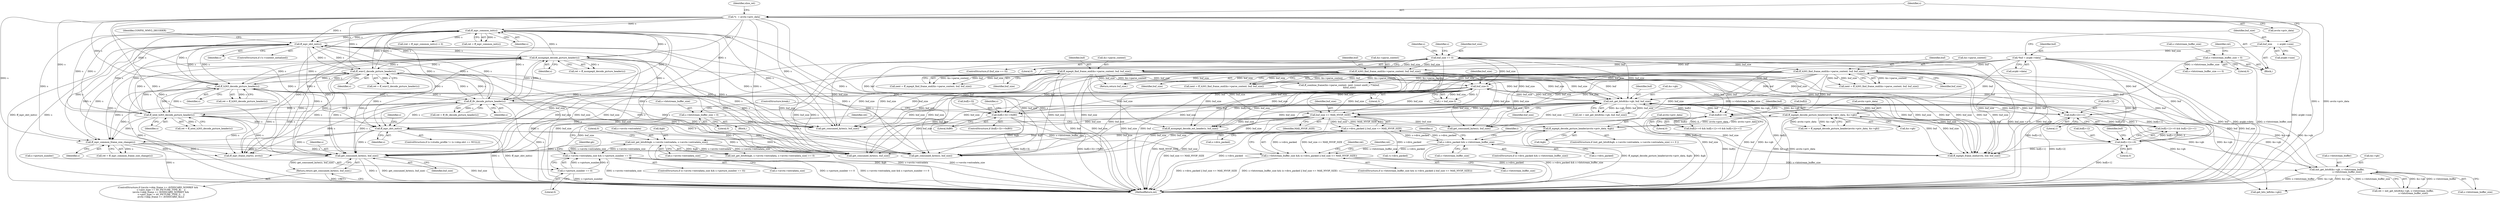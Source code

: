 digraph "0_FFmpeg_bd27a9364ca274ca97f1df6d984e88a0700fb235_0@pointer" {
"1000852" [label="(Call,get_consumed_bytes(s, buf_size))"];
"1000129" [label="(Call,*s  = avctx->priv_data)"];
"1000729" [label="(Call,ff_mpv_common_frame_size_change(s))"];
"1000594" [label="(Call,ff_mpv_common_init(s))"];
"1000396" [label="(Call,ff_mpv_idct_init(s))"];
"1000421" [label="(Call,ff_msmpeg4_decode_picture_header(s))"];
"1000409" [label="(Call,ff_wmv2_decode_picture_header(s))"];
"1000509" [label="(Call,ff_h263_decode_picture_header(s))"];
"1000503" [label="(Call,ff_flv_decode_picture_header(s))"];
"1000491" [label="(Call,ff_intel_h263_decode_picture_header(s))"];
"1000677" [label="(Call,ff_mpv_idct_init(s))"];
"1000295" [label="(Call,buf_size-3)"];
"1000373" [label="(Call,init_get_bits8(&s->gb, buf, buf_size))"];
"1000471" [label="(Call,ff_mpeg4_decode_picture_header(avctx->priv_data, &s->gb))"];
"1000463" [label="(Call,ff_mpeg4_decode_picture_header(avctx->priv_data, &gb))"];
"1000449" [label="(Call,init_get_bits8(&gb, s->avctx->extradata, s->avctx->extradata_size))"];
"1000434" [label="(Call,s->avctx->extradata_size && s->picture_number == 0)"];
"1000440" [label="(Call,s->picture_number == 0)"];
"1000359" [label="(Call,init_get_bits8(&s->gb, s->bitstream_buffer,\n                             s->bitstream_buffer_size))"];
"1000346" [label="(Call,s->bitstream_buffer_size && (s->divx_packed || buf_size <= MAX_NVOP_SIZE))"];
"1000280" [label="(Call,s->divx_packed && s->bitstream_buffer_size)"];
"1000350" [label="(Call,s->divx_packed || buf_size <= MAX_NVOP_SIZE)"];
"1000354" [label="(Call,buf_size <= MAX_NVOP_SIZE)"];
"1000205" [label="(Call,ff_mpeg4_find_frame_end(&s->parse_context, buf, buf_size))"];
"1000117" [label="(Call,*buf = avpkt->data)"];
"1000144" [label="(Call,buf_size == 0)"];
"1000123" [label="(Call,buf_size       = avpkt->size)"];
"1000243" [label="(Call,ff_h263_find_frame_end(&s->parse_context, buf, buf_size))"];
"1000224" [label="(Call,ff_h263_find_frame_end(&s->parse_context, buf, buf_size))"];
"1000380" [label="(Call,s->bitstream_buffer_size = 0)"];
"1000339" [label="(Call,s->bitstream_buffer_size = 0)"];
"1000303" [label="(Call,buf[i]==0)"];
"1000316" [label="(Call,buf[i+2]==1)"];
"1000325" [label="(Call,buf[i+3]==0xB0)"];
"1000309" [label="(Call,buf[i+1]==0)"];
"1000851" [label="(Return,return get_consumed_bytes(s, buf_size);)"];
"1000509" [label="(Call,ff_h263_decode_picture_header(s))"];
"1000397" [label="(Identifier,s)"];
"1000364" [label="(Call,s->bitstream_buffer)"];
"1000492" [label="(Identifier,s)"];
"1000249" [label="(Identifier,buf_size)"];
"1000378" [label="(Identifier,buf)"];
"1000594" [label="(Call,ff_mpv_common_init(s))"];
"1000821" [label="(ControlStructure,if ((avctx->skip_frame >= AVDISCARD_NONREF &&\n         s->pict_type == AV_PICTURE_TYPE_B)    ||\n        (avctx->skip_frame >= AVDISCARD_NONKEY &&\n         s->pict_type != AV_PICTURE_TYPE_I)    ||\n        avctx->skip_frame >= AVDISCARD_ALL))"];
"1000340" [label="(Call,s->bitstream_buffer_size)"];
"1000296" [label="(Identifier,buf_size)"];
"1000348" [label="(Identifier,s)"];
"1001474" [label="(MethodReturn,int)"];
"1000470" [label="(Identifier,ret)"];
"1000326" [label="(Call,buf[i+3])"];
"1000224" [label="(Call,ff_h263_find_frame_end(&s->parse_context, buf, buf_size))"];
"1000124" [label="(Identifier,buf_size)"];
"1000263" [label="(Call,ff_combine_frame(&s->parse_context, next, (const uint8_t **)&buf,\n                             &buf_size))"];
"1000307" [label="(Literal,0)"];
"1000316" [label="(Call,buf[i+2]==1)"];
"1001159" [label="(Call,ff_msmpeg4_decode_ext_header(s, buf_size))"];
"1000677" [label="(Call,ff_mpv_idct_init(s))"];
"1000727" [label="(Call,ret = ff_mpv_common_frame_size_change(s))"];
"1000380" [label="(Call,s->bitstream_buffer_size = 0)"];
"1000350" [label="(Call,s->divx_packed || buf_size <= MAX_NVOP_SIZE)"];
"1000356" [label="(Identifier,MAX_NVOP_SIZE)"];
"1000308" [label="(Call,buf[i+1]==0 && buf[i+2]==1)"];
"1000410" [label="(Identifier,s)"];
"1000229" [label="(Identifier,buf)"];
"1000206" [label="(Call,&s->parse_context)"];
"1000295" [label="(Call,buf_size-3)"];
"1001218" [label="(Call,ff_mpeg4_frame_end(avctx, buf, buf_size))"];
"1000510" [label="(Identifier,s)"];
"1000244" [label="(Call,&s->parse_context)"];
"1000143" [label="(ControlStructure,if (buf_size == 0))"];
"1000463" [label="(Call,ff_mpeg4_decode_picture_header(avctx->priv_data, &gb))"];
"1000125" [label="(Call,avpkt->size)"];
"1000129" [label="(Call,*s  = avctx->priv_data)"];
"1000678" [label="(Identifier,s)"];
"1000291" [label="(Identifier,i)"];
"1000730" [label="(Identifier,s)"];
"1000665" [label="(ControlStructure,if (s->studio_profile != (s->idsp.idct == NULL)))"];
"1000276" [label="(Return,return buf_size;)"];
"1000332" [label="(Block,)"];
"1000344" [label="(ControlStructure,break;)"];
"1000384" [label="(Literal,0)"];
"1000853" [label="(Identifier,s)"];
"1000203" [label="(Call,next = ff_mpeg4_find_frame_end(&s->parse_context, buf, buf_size))"];
"1000435" [label="(Call,s->avctx->extradata_size)"];
"1000472" [label="(Call,avctx->priv_data)"];
"1000371" [label="(Call,ret = init_get_bits8(&s->gb, buf, buf_size))"];
"1000851" [label="(Return,return get_consumed_bytes(s, buf_size);)"];
"1000507" [label="(Call,ret = ff_h263_decode_picture_header(s))"];
"1000491" [label="(Call,ff_intel_h263_decode_picture_header(s))"];
"1000447" [label="(ControlStructure,if (init_get_bits8(&gb, s->avctx->extradata, s->avctx->extradata_size) >= 0 ))"];
"1000211" [label="(Identifier,buf_size)"];
"1000489" [label="(Call,ret = ff_intel_h263_decode_picture_header(s))"];
"1000325" [label="(Call,buf[i+3]==0xB0)"];
"1000243" [label="(Call,ff_h263_find_frame_end(&s->parse_context, buf, buf_size))"];
"1000322" [label="(Literal,1)"];
"1000433" [label="(ControlStructure,if (s->avctx->extradata_size && s->picture_number == 0))"];
"1000462" [label="(Literal,0)"];
"1000867" [label="(Call,get_consumed_bytes(s, buf_size))"];
"1000562" [label="(Call,get_consumed_bytes(s, buf_size))"];
"1000355" [label="(Identifier,buf_size)"];
"1000422" [label="(Identifier,s)"];
"1000501" [label="(Call,ret = ff_flv_decode_picture_header(s))"];
"1000331" [label="(Literal,0xB0)"];
"1000358" [label="(Identifier,ret)"];
"1000222" [label="(Call,next = ff_h263_find_frame_end(&s->parse_context, buf, buf_size))"];
"1000280" [label="(Call,s->divx_packed && s->bitstream_buffer_size)"];
"1000293" [label="(Call,i < buf_size-3)"];
"1000131" [label="(Call,avctx->priv_data)"];
"1000379" [label="(Identifier,buf_size)"];
"1000945" [label="(Call,!s->divx_packed)"];
"1000310" [label="(Call,buf[i+1])"];
"1000683" [label="(Identifier,s)"];
"1000503" [label="(Call,ff_flv_decode_picture_header(s))"];
"1000400" [label="(Identifier,CONFIG_WMV2_DECODER)"];
"1000137" [label="(Identifier,slice_ret)"];
"1000591" [label="(Call,(ret = ff_mpv_common_init(s)) < 0)"];
"1000360" [label="(Call,&s->gb)"];
"1000464" [label="(Call,avctx->priv_data)"];
"1000469" [label="(Call,ret = ff_mpeg4_decode_picture_header(avctx->priv_data, &s->gb))"];
"1000387" [label="(Identifier,ret)"];
"1000317" [label="(Call,buf[i+2])"];
"1000367" [label="(Call,s->bitstream_buffer_size)"];
"1000117" [label="(Call,*buf = avpkt->data)"];
"1000475" [label="(Call,&s->gb)"];
"1000451" [label="(Identifier,gb)"];
"1000441" [label="(Call,s->picture_number)"];
"1000938" [label="(Call,ff_mpv_frame_start(s, avctx))"];
"1001064" [label="(Call,get_bits_left(&s->gb))"];
"1000188" [label="(Identifier,s)"];
"1000230" [label="(Identifier,buf_size)"];
"1000152" [label="(Identifier,s)"];
"1000146" [label="(Literal,0)"];
"1000409" [label="(Call,ff_wmv2_decode_picture_header(s))"];
"1000210" [label="(Identifier,buf)"];
"1001177" [label="(Call,s->bitstream_buffer_size == 0)"];
"1000118" [label="(Identifier,buf)"];
"1000351" [label="(Call,s->divx_packed)"];
"1000357" [label="(Call,ret = init_get_bits8(&s->gb, s->bitstream_buffer,\n                             s->bitstream_buffer_size))"];
"1000297" [label="(Literal,3)"];
"1000335" [label="(Identifier,s)"];
"1000407" [label="(Call,ret = ff_wmv2_decode_picture_header(s))"];
"1000448" [label="(Call,init_get_bits8(&gb, s->avctx->extradata, s->avctx->extradata_size) >= 0)"];
"1000818" [label="(Call,get_consumed_bytes(s, buf_size))"];
"1000449" [label="(Call,init_get_bits8(&gb, s->avctx->extradata, s->avctx->extradata_size))"];
"1000359" [label="(Call,init_get_bits8(&s->gb, s->bitstream_buffer,\n                             s->bitstream_buffer_size))"];
"1000592" [label="(Call,ret = ff_mpv_common_init(s))"];
"1000345" [label="(ControlStructure,if (s->bitstream_buffer_size && (s->divx_packed || buf_size <= MAX_NVOP_SIZE)))"];
"1000452" [label="(Call,s->avctx->extradata)"];
"1000205" [label="(Call,ff_mpeg4_find_frame_end(&s->parse_context, buf, buf_size))"];
"1000381" [label="(Call,s->bitstream_buffer_size)"];
"1000343" [label="(Literal,0)"];
"1000284" [label="(Call,s->bitstream_buffer_size)"];
"1000324" [label="(ControlStructure,if (buf[i+3]==0xB0))"];
"1000854" [label="(Identifier,buf_size)"];
"1000457" [label="(Call,s->avctx->extradata_size)"];
"1000339" [label="(Call,s->bitstream_buffer_size = 0)"];
"1000467" [label="(Call,&gb)"];
"1000354" [label="(Call,buf_size <= MAX_NVOP_SIZE)"];
"1000311" [label="(Identifier,buf)"];
"1001471" [label="(Call,get_consumed_bytes(s, buf_size))"];
"1000315" [label="(Literal,0)"];
"1000504" [label="(Identifier,s)"];
"1000145" [label="(Identifier,buf_size)"];
"1000279" [label="(ControlStructure,if (s->divx_packed && s->bitstream_buffer_size))"];
"1000130" [label="(Identifier,s)"];
"1000302" [label="(Call,buf[i]==0 && buf[i+1]==0 && buf[i+2]==1)"];
"1000119" [label="(Call,avpkt->data)"];
"1000318" [label="(Identifier,buf)"];
"1000450" [label="(Call,&gb)"];
"1000144" [label="(Call,buf_size == 0)"];
"1000444" [label="(Literal,0)"];
"1000419" [label="(Call,ret = ff_msmpeg4_decode_picture_header(s))"];
"1000595" [label="(Identifier,s)"];
"1000471" [label="(Call,ff_mpeg4_decode_picture_header(avctx->priv_data, &s->gb))"];
"1000304" [label="(Call,buf[i])"];
"1000434" [label="(Call,s->avctx->extradata_size && s->picture_number == 0)"];
"1000346" [label="(Call,s->bitstream_buffer_size && (s->divx_packed || buf_size <= MAX_NVOP_SIZE))"];
"1000852" [label="(Call,get_consumed_bytes(s, buf_size))"];
"1000440" [label="(Call,s->picture_number == 0)"];
"1000303" [label="(Call,buf[i]==0)"];
"1000347" [label="(Call,s->bitstream_buffer_size)"];
"1000372" [label="(Identifier,ret)"];
"1000421" [label="(Call,ff_msmpeg4_decode_picture_header(s))"];
"1000225" [label="(Call,&s->parse_context)"];
"1000281" [label="(Call,s->divx_packed)"];
"1000241" [label="(Call,next = ff_h263_find_frame_end(&s->parse_context, buf, buf_size))"];
"1000309" [label="(Call,buf[i+1]==0)"];
"1000391" [label="(ControlStructure,if (!s->context_initialized))"];
"1000729" [label="(Call,ff_mpv_common_frame_size_change(s))"];
"1000374" [label="(Call,&s->gb)"];
"1000123" [label="(Call,buf_size       = avpkt->size)"];
"1000373" [label="(Call,init_get_bits8(&s->gb, buf, buf_size))"];
"1000248" [label="(Identifier,buf)"];
"1000115" [label="(Block,)"];
"1000396" [label="(Call,ff_mpv_idct_init(s))"];
"1000852" -> "1000851"  [label="AST: "];
"1000852" -> "1000854"  [label="CFG: "];
"1000853" -> "1000852"  [label="AST: "];
"1000854" -> "1000852"  [label="AST: "];
"1000851" -> "1000852"  [label="CFG: "];
"1000852" -> "1001474"  [label="DDG: s"];
"1000852" -> "1001474"  [label="DDG: get_consumed_bytes(s, buf_size)"];
"1000852" -> "1001474"  [label="DDG: buf_size"];
"1000852" -> "1000851"  [label="DDG: get_consumed_bytes(s, buf_size)"];
"1000129" -> "1000852"  [label="DDG: s"];
"1000729" -> "1000852"  [label="DDG: s"];
"1000594" -> "1000852"  [label="DDG: s"];
"1000421" -> "1000852"  [label="DDG: s"];
"1000409" -> "1000852"  [label="DDG: s"];
"1000509" -> "1000852"  [label="DDG: s"];
"1000677" -> "1000852"  [label="DDG: s"];
"1000396" -> "1000852"  [label="DDG: s"];
"1000503" -> "1000852"  [label="DDG: s"];
"1000491" -> "1000852"  [label="DDG: s"];
"1000295" -> "1000852"  [label="DDG: buf_size"];
"1000373" -> "1000852"  [label="DDG: buf_size"];
"1000205" -> "1000852"  [label="DDG: buf_size"];
"1000354" -> "1000852"  [label="DDG: buf_size"];
"1000243" -> "1000852"  [label="DDG: buf_size"];
"1000224" -> "1000852"  [label="DDG: buf_size"];
"1000144" -> "1000852"  [label="DDG: buf_size"];
"1000129" -> "1000115"  [label="AST: "];
"1000129" -> "1000131"  [label="CFG: "];
"1000130" -> "1000129"  [label="AST: "];
"1000131" -> "1000129"  [label="AST: "];
"1000137" -> "1000129"  [label="CFG: "];
"1000129" -> "1001474"  [label="DDG: s"];
"1000129" -> "1001474"  [label="DDG: avctx->priv_data"];
"1000129" -> "1000396"  [label="DDG: s"];
"1000129" -> "1000409"  [label="DDG: s"];
"1000129" -> "1000421"  [label="DDG: s"];
"1000129" -> "1000491"  [label="DDG: s"];
"1000129" -> "1000503"  [label="DDG: s"];
"1000129" -> "1000509"  [label="DDG: s"];
"1000129" -> "1000562"  [label="DDG: s"];
"1000129" -> "1000594"  [label="DDG: s"];
"1000129" -> "1000677"  [label="DDG: s"];
"1000129" -> "1000729"  [label="DDG: s"];
"1000129" -> "1000818"  [label="DDG: s"];
"1000129" -> "1000867"  [label="DDG: s"];
"1000129" -> "1000938"  [label="DDG: s"];
"1000729" -> "1000727"  [label="AST: "];
"1000729" -> "1000730"  [label="CFG: "];
"1000730" -> "1000729"  [label="AST: "];
"1000727" -> "1000729"  [label="CFG: "];
"1000729" -> "1001474"  [label="DDG: s"];
"1000729" -> "1000727"  [label="DDG: s"];
"1000594" -> "1000729"  [label="DDG: s"];
"1000421" -> "1000729"  [label="DDG: s"];
"1000409" -> "1000729"  [label="DDG: s"];
"1000509" -> "1000729"  [label="DDG: s"];
"1000677" -> "1000729"  [label="DDG: s"];
"1000396" -> "1000729"  [label="DDG: s"];
"1000503" -> "1000729"  [label="DDG: s"];
"1000491" -> "1000729"  [label="DDG: s"];
"1000729" -> "1000818"  [label="DDG: s"];
"1000729" -> "1000867"  [label="DDG: s"];
"1000729" -> "1000938"  [label="DDG: s"];
"1000594" -> "1000592"  [label="AST: "];
"1000594" -> "1000595"  [label="CFG: "];
"1000595" -> "1000594"  [label="AST: "];
"1000592" -> "1000594"  [label="CFG: "];
"1000594" -> "1001474"  [label="DDG: s"];
"1000594" -> "1000396"  [label="DDG: s"];
"1000594" -> "1000409"  [label="DDG: s"];
"1000594" -> "1000421"  [label="DDG: s"];
"1000594" -> "1000491"  [label="DDG: s"];
"1000594" -> "1000503"  [label="DDG: s"];
"1000594" -> "1000509"  [label="DDG: s"];
"1000594" -> "1000562"  [label="DDG: s"];
"1000594" -> "1000591"  [label="DDG: s"];
"1000594" -> "1000592"  [label="DDG: s"];
"1000396" -> "1000594"  [label="DDG: s"];
"1000421" -> "1000594"  [label="DDG: s"];
"1000409" -> "1000594"  [label="DDG: s"];
"1000509" -> "1000594"  [label="DDG: s"];
"1000503" -> "1000594"  [label="DDG: s"];
"1000491" -> "1000594"  [label="DDG: s"];
"1000594" -> "1000677"  [label="DDG: s"];
"1000594" -> "1000818"  [label="DDG: s"];
"1000594" -> "1000867"  [label="DDG: s"];
"1000594" -> "1000938"  [label="DDG: s"];
"1000396" -> "1000391"  [label="AST: "];
"1000396" -> "1000397"  [label="CFG: "];
"1000397" -> "1000396"  [label="AST: "];
"1000400" -> "1000396"  [label="CFG: "];
"1000396" -> "1001474"  [label="DDG: ff_mpv_idct_init(s)"];
"1000396" -> "1001474"  [label="DDG: s"];
"1000421" -> "1000396"  [label="DDG: s"];
"1000409" -> "1000396"  [label="DDG: s"];
"1000509" -> "1000396"  [label="DDG: s"];
"1000503" -> "1000396"  [label="DDG: s"];
"1000491" -> "1000396"  [label="DDG: s"];
"1000396" -> "1000409"  [label="DDG: s"];
"1000396" -> "1000421"  [label="DDG: s"];
"1000396" -> "1000491"  [label="DDG: s"];
"1000396" -> "1000503"  [label="DDG: s"];
"1000396" -> "1000509"  [label="DDG: s"];
"1000396" -> "1000562"  [label="DDG: s"];
"1000396" -> "1000677"  [label="DDG: s"];
"1000396" -> "1000818"  [label="DDG: s"];
"1000396" -> "1000867"  [label="DDG: s"];
"1000396" -> "1000938"  [label="DDG: s"];
"1000421" -> "1000419"  [label="AST: "];
"1000421" -> "1000422"  [label="CFG: "];
"1000422" -> "1000421"  [label="AST: "];
"1000419" -> "1000421"  [label="CFG: "];
"1000421" -> "1001474"  [label="DDG: s"];
"1000421" -> "1000409"  [label="DDG: s"];
"1000421" -> "1000419"  [label="DDG: s"];
"1000409" -> "1000421"  [label="DDG: s"];
"1000509" -> "1000421"  [label="DDG: s"];
"1000503" -> "1000421"  [label="DDG: s"];
"1000491" -> "1000421"  [label="DDG: s"];
"1000421" -> "1000491"  [label="DDG: s"];
"1000421" -> "1000503"  [label="DDG: s"];
"1000421" -> "1000509"  [label="DDG: s"];
"1000421" -> "1000562"  [label="DDG: s"];
"1000421" -> "1000677"  [label="DDG: s"];
"1000421" -> "1000818"  [label="DDG: s"];
"1000421" -> "1000867"  [label="DDG: s"];
"1000421" -> "1000938"  [label="DDG: s"];
"1000409" -> "1000407"  [label="AST: "];
"1000409" -> "1000410"  [label="CFG: "];
"1000410" -> "1000409"  [label="AST: "];
"1000407" -> "1000409"  [label="CFG: "];
"1000409" -> "1001474"  [label="DDG: s"];
"1000409" -> "1000407"  [label="DDG: s"];
"1000509" -> "1000409"  [label="DDG: s"];
"1000503" -> "1000409"  [label="DDG: s"];
"1000491" -> "1000409"  [label="DDG: s"];
"1000409" -> "1000491"  [label="DDG: s"];
"1000409" -> "1000503"  [label="DDG: s"];
"1000409" -> "1000509"  [label="DDG: s"];
"1000409" -> "1000562"  [label="DDG: s"];
"1000409" -> "1000677"  [label="DDG: s"];
"1000409" -> "1000818"  [label="DDG: s"];
"1000409" -> "1000867"  [label="DDG: s"];
"1000409" -> "1000938"  [label="DDG: s"];
"1000509" -> "1000507"  [label="AST: "];
"1000509" -> "1000510"  [label="CFG: "];
"1000510" -> "1000509"  [label="AST: "];
"1000507" -> "1000509"  [label="CFG: "];
"1000509" -> "1001474"  [label="DDG: s"];
"1000509" -> "1000491"  [label="DDG: s"];
"1000509" -> "1000503"  [label="DDG: s"];
"1000509" -> "1000507"  [label="DDG: s"];
"1000503" -> "1000509"  [label="DDG: s"];
"1000491" -> "1000509"  [label="DDG: s"];
"1000509" -> "1000562"  [label="DDG: s"];
"1000509" -> "1000677"  [label="DDG: s"];
"1000509" -> "1000818"  [label="DDG: s"];
"1000509" -> "1000867"  [label="DDG: s"];
"1000509" -> "1000938"  [label="DDG: s"];
"1000503" -> "1000501"  [label="AST: "];
"1000503" -> "1000504"  [label="CFG: "];
"1000504" -> "1000503"  [label="AST: "];
"1000501" -> "1000503"  [label="CFG: "];
"1000503" -> "1001474"  [label="DDG: s"];
"1000503" -> "1000491"  [label="DDG: s"];
"1000503" -> "1000501"  [label="DDG: s"];
"1000491" -> "1000503"  [label="DDG: s"];
"1000503" -> "1000562"  [label="DDG: s"];
"1000503" -> "1000677"  [label="DDG: s"];
"1000503" -> "1000818"  [label="DDG: s"];
"1000503" -> "1000867"  [label="DDG: s"];
"1000503" -> "1000938"  [label="DDG: s"];
"1000491" -> "1000489"  [label="AST: "];
"1000491" -> "1000492"  [label="CFG: "];
"1000492" -> "1000491"  [label="AST: "];
"1000489" -> "1000491"  [label="CFG: "];
"1000491" -> "1001474"  [label="DDG: s"];
"1000491" -> "1000489"  [label="DDG: s"];
"1000491" -> "1000562"  [label="DDG: s"];
"1000491" -> "1000677"  [label="DDG: s"];
"1000491" -> "1000818"  [label="DDG: s"];
"1000491" -> "1000867"  [label="DDG: s"];
"1000491" -> "1000938"  [label="DDG: s"];
"1000677" -> "1000665"  [label="AST: "];
"1000677" -> "1000678"  [label="CFG: "];
"1000678" -> "1000677"  [label="AST: "];
"1000683" -> "1000677"  [label="CFG: "];
"1000677" -> "1001474"  [label="DDG: s"];
"1000677" -> "1001474"  [label="DDG: ff_mpv_idct_init(s)"];
"1000677" -> "1000818"  [label="DDG: s"];
"1000677" -> "1000867"  [label="DDG: s"];
"1000677" -> "1000938"  [label="DDG: s"];
"1000295" -> "1000293"  [label="AST: "];
"1000295" -> "1000297"  [label="CFG: "];
"1000296" -> "1000295"  [label="AST: "];
"1000297" -> "1000295"  [label="AST: "];
"1000293" -> "1000295"  [label="CFG: "];
"1000295" -> "1001474"  [label="DDG: buf_size"];
"1000295" -> "1000293"  [label="DDG: buf_size"];
"1000295" -> "1000293"  [label="DDG: 3"];
"1000373" -> "1000295"  [label="DDG: buf_size"];
"1000205" -> "1000295"  [label="DDG: buf_size"];
"1000354" -> "1000295"  [label="DDG: buf_size"];
"1000243" -> "1000295"  [label="DDG: buf_size"];
"1000224" -> "1000295"  [label="DDG: buf_size"];
"1000144" -> "1000295"  [label="DDG: buf_size"];
"1000295" -> "1000354"  [label="DDG: buf_size"];
"1000295" -> "1000373"  [label="DDG: buf_size"];
"1000295" -> "1000562"  [label="DDG: buf_size"];
"1000295" -> "1000818"  [label="DDG: buf_size"];
"1000295" -> "1000867"  [label="DDG: buf_size"];
"1000295" -> "1001159"  [label="DDG: buf_size"];
"1000295" -> "1001218"  [label="DDG: buf_size"];
"1000295" -> "1001471"  [label="DDG: buf_size"];
"1000373" -> "1000371"  [label="AST: "];
"1000373" -> "1000379"  [label="CFG: "];
"1000374" -> "1000373"  [label="AST: "];
"1000378" -> "1000373"  [label="AST: "];
"1000379" -> "1000373"  [label="AST: "];
"1000371" -> "1000373"  [label="CFG: "];
"1000373" -> "1001474"  [label="DDG: buf_size"];
"1000373" -> "1001474"  [label="DDG: buf"];
"1000373" -> "1001474"  [label="DDG: &s->gb"];
"1000373" -> "1000303"  [label="DDG: buf"];
"1000373" -> "1000309"  [label="DDG: buf"];
"1000373" -> "1000316"  [label="DDG: buf"];
"1000373" -> "1000325"  [label="DDG: buf"];
"1000373" -> "1000354"  [label="DDG: buf_size"];
"1000373" -> "1000359"  [label="DDG: &s->gb"];
"1000373" -> "1000371"  [label="DDG: &s->gb"];
"1000373" -> "1000371"  [label="DDG: buf"];
"1000373" -> "1000371"  [label="DDG: buf_size"];
"1000471" -> "1000373"  [label="DDG: &s->gb"];
"1000359" -> "1000373"  [label="DDG: &s->gb"];
"1000205" -> "1000373"  [label="DDG: buf"];
"1000205" -> "1000373"  [label="DDG: buf_size"];
"1000303" -> "1000373"  [label="DDG: buf[i]"];
"1000224" -> "1000373"  [label="DDG: buf"];
"1000224" -> "1000373"  [label="DDG: buf_size"];
"1000117" -> "1000373"  [label="DDG: buf"];
"1000316" -> "1000373"  [label="DDG: buf[i+2]"];
"1000325" -> "1000373"  [label="DDG: buf[i+3]"];
"1000243" -> "1000373"  [label="DDG: buf"];
"1000243" -> "1000373"  [label="DDG: buf_size"];
"1000309" -> "1000373"  [label="DDG: buf[i+1]"];
"1000354" -> "1000373"  [label="DDG: buf_size"];
"1000144" -> "1000373"  [label="DDG: buf_size"];
"1000373" -> "1000471"  [label="DDG: &s->gb"];
"1000373" -> "1000562"  [label="DDG: buf_size"];
"1000373" -> "1000818"  [label="DDG: buf_size"];
"1000373" -> "1000867"  [label="DDG: buf_size"];
"1000373" -> "1001064"  [label="DDG: &s->gb"];
"1000373" -> "1001159"  [label="DDG: buf_size"];
"1000373" -> "1001218"  [label="DDG: buf"];
"1000373" -> "1001218"  [label="DDG: buf_size"];
"1000373" -> "1001471"  [label="DDG: buf_size"];
"1000471" -> "1000469"  [label="AST: "];
"1000471" -> "1000475"  [label="CFG: "];
"1000472" -> "1000471"  [label="AST: "];
"1000475" -> "1000471"  [label="AST: "];
"1000469" -> "1000471"  [label="CFG: "];
"1000471" -> "1001474"  [label="DDG: avctx->priv_data"];
"1000471" -> "1001474"  [label="DDG: &s->gb"];
"1000471" -> "1000359"  [label="DDG: &s->gb"];
"1000471" -> "1000463"  [label="DDG: avctx->priv_data"];
"1000471" -> "1000469"  [label="DDG: avctx->priv_data"];
"1000471" -> "1000469"  [label="DDG: &s->gb"];
"1000463" -> "1000471"  [label="DDG: avctx->priv_data"];
"1000359" -> "1000471"  [label="DDG: &s->gb"];
"1000471" -> "1001064"  [label="DDG: &s->gb"];
"1000463" -> "1000447"  [label="AST: "];
"1000463" -> "1000467"  [label="CFG: "];
"1000464" -> "1000463"  [label="AST: "];
"1000467" -> "1000463"  [label="AST: "];
"1000470" -> "1000463"  [label="CFG: "];
"1000463" -> "1001474"  [label="DDG: ff_mpeg4_decode_picture_header(avctx->priv_data, &gb)"];
"1000463" -> "1001474"  [label="DDG: &gb"];
"1000463" -> "1000449"  [label="DDG: &gb"];
"1000449" -> "1000463"  [label="DDG: &gb"];
"1000449" -> "1000448"  [label="AST: "];
"1000449" -> "1000457"  [label="CFG: "];
"1000450" -> "1000449"  [label="AST: "];
"1000452" -> "1000449"  [label="AST: "];
"1000457" -> "1000449"  [label="AST: "];
"1000462" -> "1000449"  [label="CFG: "];
"1000449" -> "1001474"  [label="DDG: s->avctx->extradata_size"];
"1000449" -> "1001474"  [label="DDG: &gb"];
"1000449" -> "1001474"  [label="DDG: s->avctx->extradata"];
"1000449" -> "1000434"  [label="DDG: s->avctx->extradata_size"];
"1000449" -> "1000448"  [label="DDG: &gb"];
"1000449" -> "1000448"  [label="DDG: s->avctx->extradata"];
"1000449" -> "1000448"  [label="DDG: s->avctx->extradata_size"];
"1000434" -> "1000449"  [label="DDG: s->avctx->extradata_size"];
"1000434" -> "1000433"  [label="AST: "];
"1000434" -> "1000435"  [label="CFG: "];
"1000434" -> "1000440"  [label="CFG: "];
"1000435" -> "1000434"  [label="AST: "];
"1000440" -> "1000434"  [label="AST: "];
"1000451" -> "1000434"  [label="CFG: "];
"1000470" -> "1000434"  [label="CFG: "];
"1000434" -> "1001474"  [label="DDG: s->picture_number == 0"];
"1000434" -> "1001474"  [label="DDG: s->avctx->extradata_size && s->picture_number == 0"];
"1000434" -> "1001474"  [label="DDG: s->avctx->extradata_size"];
"1000440" -> "1000434"  [label="DDG: s->picture_number"];
"1000440" -> "1000434"  [label="DDG: 0"];
"1000440" -> "1000444"  [label="CFG: "];
"1000441" -> "1000440"  [label="AST: "];
"1000444" -> "1000440"  [label="AST: "];
"1000440" -> "1001474"  [label="DDG: s->picture_number"];
"1000359" -> "1000357"  [label="AST: "];
"1000359" -> "1000367"  [label="CFG: "];
"1000360" -> "1000359"  [label="AST: "];
"1000364" -> "1000359"  [label="AST: "];
"1000367" -> "1000359"  [label="AST: "];
"1000357" -> "1000359"  [label="CFG: "];
"1000359" -> "1001474"  [label="DDG: s->bitstream_buffer"];
"1000359" -> "1001474"  [label="DDG: &s->gb"];
"1000359" -> "1000357"  [label="DDG: &s->gb"];
"1000359" -> "1000357"  [label="DDG: s->bitstream_buffer"];
"1000359" -> "1000357"  [label="DDG: s->bitstream_buffer_size"];
"1000346" -> "1000359"  [label="DDG: s->bitstream_buffer_size"];
"1000359" -> "1001064"  [label="DDG: &s->gb"];
"1000346" -> "1000345"  [label="AST: "];
"1000346" -> "1000347"  [label="CFG: "];
"1000346" -> "1000350"  [label="CFG: "];
"1000347" -> "1000346"  [label="AST: "];
"1000350" -> "1000346"  [label="AST: "];
"1000358" -> "1000346"  [label="CFG: "];
"1000372" -> "1000346"  [label="CFG: "];
"1000346" -> "1001474"  [label="DDG: s->divx_packed || buf_size <= MAX_NVOP_SIZE"];
"1000346" -> "1001474"  [label="DDG: s->bitstream_buffer_size && (s->divx_packed || buf_size <= MAX_NVOP_SIZE)"];
"1000280" -> "1000346"  [label="DDG: s->bitstream_buffer_size"];
"1000339" -> "1000346"  [label="DDG: s->bitstream_buffer_size"];
"1000350" -> "1000346"  [label="DDG: s->divx_packed"];
"1000350" -> "1000346"  [label="DDG: buf_size <= MAX_NVOP_SIZE"];
"1000280" -> "1000279"  [label="AST: "];
"1000280" -> "1000281"  [label="CFG: "];
"1000280" -> "1000284"  [label="CFG: "];
"1000281" -> "1000280"  [label="AST: "];
"1000284" -> "1000280"  [label="AST: "];
"1000291" -> "1000280"  [label="CFG: "];
"1000348" -> "1000280"  [label="CFG: "];
"1000280" -> "1001474"  [label="DDG: s->divx_packed && s->bitstream_buffer_size"];
"1000280" -> "1001474"  [label="DDG: s->divx_packed"];
"1000350" -> "1000280"  [label="DDG: s->divx_packed"];
"1000380" -> "1000280"  [label="DDG: s->bitstream_buffer_size"];
"1000280" -> "1000350"  [label="DDG: s->divx_packed"];
"1000280" -> "1000945"  [label="DDG: s->divx_packed"];
"1000350" -> "1000351"  [label="CFG: "];
"1000350" -> "1000354"  [label="CFG: "];
"1000351" -> "1000350"  [label="AST: "];
"1000354" -> "1000350"  [label="AST: "];
"1000350" -> "1001474"  [label="DDG: s->divx_packed"];
"1000350" -> "1001474"  [label="DDG: buf_size <= MAX_NVOP_SIZE"];
"1000354" -> "1000350"  [label="DDG: buf_size"];
"1000354" -> "1000350"  [label="DDG: MAX_NVOP_SIZE"];
"1000350" -> "1000945"  [label="DDG: s->divx_packed"];
"1000354" -> "1000356"  [label="CFG: "];
"1000355" -> "1000354"  [label="AST: "];
"1000356" -> "1000354"  [label="AST: "];
"1000354" -> "1001474"  [label="DDG: MAX_NVOP_SIZE"];
"1000354" -> "1001474"  [label="DDG: buf_size"];
"1000205" -> "1000354"  [label="DDG: buf_size"];
"1000243" -> "1000354"  [label="DDG: buf_size"];
"1000224" -> "1000354"  [label="DDG: buf_size"];
"1000144" -> "1000354"  [label="DDG: buf_size"];
"1000354" -> "1000562"  [label="DDG: buf_size"];
"1000354" -> "1000818"  [label="DDG: buf_size"];
"1000354" -> "1000867"  [label="DDG: buf_size"];
"1000354" -> "1001159"  [label="DDG: buf_size"];
"1000354" -> "1001218"  [label="DDG: buf_size"];
"1000354" -> "1001471"  [label="DDG: buf_size"];
"1000205" -> "1000203"  [label="AST: "];
"1000205" -> "1000211"  [label="CFG: "];
"1000206" -> "1000205"  [label="AST: "];
"1000210" -> "1000205"  [label="AST: "];
"1000211" -> "1000205"  [label="AST: "];
"1000203" -> "1000205"  [label="CFG: "];
"1000205" -> "1001474"  [label="DDG: buf"];
"1000205" -> "1001474"  [label="DDG: buf_size"];
"1000205" -> "1000203"  [label="DDG: &s->parse_context"];
"1000205" -> "1000203"  [label="DDG: buf"];
"1000205" -> "1000203"  [label="DDG: buf_size"];
"1000117" -> "1000205"  [label="DDG: buf"];
"1000144" -> "1000205"  [label="DDG: buf_size"];
"1000205" -> "1000263"  [label="DDG: &s->parse_context"];
"1000205" -> "1000276"  [label="DDG: buf_size"];
"1000205" -> "1000303"  [label="DDG: buf"];
"1000205" -> "1000309"  [label="DDG: buf"];
"1000205" -> "1000316"  [label="DDG: buf"];
"1000205" -> "1000325"  [label="DDG: buf"];
"1000205" -> "1000562"  [label="DDG: buf_size"];
"1000205" -> "1000818"  [label="DDG: buf_size"];
"1000205" -> "1000867"  [label="DDG: buf_size"];
"1000205" -> "1001159"  [label="DDG: buf_size"];
"1000205" -> "1001218"  [label="DDG: buf"];
"1000205" -> "1001218"  [label="DDG: buf_size"];
"1000205" -> "1001471"  [label="DDG: buf_size"];
"1000117" -> "1000115"  [label="AST: "];
"1000117" -> "1000119"  [label="CFG: "];
"1000118" -> "1000117"  [label="AST: "];
"1000119" -> "1000117"  [label="AST: "];
"1000124" -> "1000117"  [label="CFG: "];
"1000117" -> "1001474"  [label="DDG: buf"];
"1000117" -> "1001474"  [label="DDG: avpkt->data"];
"1000117" -> "1000224"  [label="DDG: buf"];
"1000117" -> "1000243"  [label="DDG: buf"];
"1000117" -> "1000303"  [label="DDG: buf"];
"1000117" -> "1000309"  [label="DDG: buf"];
"1000117" -> "1000316"  [label="DDG: buf"];
"1000117" -> "1000325"  [label="DDG: buf"];
"1000117" -> "1001218"  [label="DDG: buf"];
"1000144" -> "1000143"  [label="AST: "];
"1000144" -> "1000146"  [label="CFG: "];
"1000145" -> "1000144"  [label="AST: "];
"1000146" -> "1000144"  [label="AST: "];
"1000152" -> "1000144"  [label="CFG: "];
"1000188" -> "1000144"  [label="CFG: "];
"1000144" -> "1001474"  [label="DDG: buf_size == 0"];
"1000144" -> "1001474"  [label="DDG: buf_size"];
"1000123" -> "1000144"  [label="DDG: buf_size"];
"1000144" -> "1000224"  [label="DDG: buf_size"];
"1000144" -> "1000243"  [label="DDG: buf_size"];
"1000144" -> "1000562"  [label="DDG: buf_size"];
"1000144" -> "1000818"  [label="DDG: buf_size"];
"1000144" -> "1000867"  [label="DDG: buf_size"];
"1000144" -> "1001159"  [label="DDG: buf_size"];
"1000144" -> "1001218"  [label="DDG: buf_size"];
"1000144" -> "1001471"  [label="DDG: buf_size"];
"1000123" -> "1000115"  [label="AST: "];
"1000123" -> "1000125"  [label="CFG: "];
"1000124" -> "1000123"  [label="AST: "];
"1000125" -> "1000123"  [label="AST: "];
"1000130" -> "1000123"  [label="CFG: "];
"1000123" -> "1001474"  [label="DDG: avpkt->size"];
"1000243" -> "1000241"  [label="AST: "];
"1000243" -> "1000249"  [label="CFG: "];
"1000244" -> "1000243"  [label="AST: "];
"1000248" -> "1000243"  [label="AST: "];
"1000249" -> "1000243"  [label="AST: "];
"1000241" -> "1000243"  [label="CFG: "];
"1000243" -> "1001474"  [label="DDG: buf"];
"1000243" -> "1001474"  [label="DDG: buf_size"];
"1000243" -> "1000241"  [label="DDG: &s->parse_context"];
"1000243" -> "1000241"  [label="DDG: buf"];
"1000243" -> "1000241"  [label="DDG: buf_size"];
"1000243" -> "1000263"  [label="DDG: &s->parse_context"];
"1000243" -> "1000276"  [label="DDG: buf_size"];
"1000243" -> "1000303"  [label="DDG: buf"];
"1000243" -> "1000309"  [label="DDG: buf"];
"1000243" -> "1000316"  [label="DDG: buf"];
"1000243" -> "1000325"  [label="DDG: buf"];
"1000243" -> "1000562"  [label="DDG: buf_size"];
"1000243" -> "1000818"  [label="DDG: buf_size"];
"1000243" -> "1000867"  [label="DDG: buf_size"];
"1000243" -> "1001159"  [label="DDG: buf_size"];
"1000243" -> "1001218"  [label="DDG: buf"];
"1000243" -> "1001218"  [label="DDG: buf_size"];
"1000243" -> "1001471"  [label="DDG: buf_size"];
"1000224" -> "1000222"  [label="AST: "];
"1000224" -> "1000230"  [label="CFG: "];
"1000225" -> "1000224"  [label="AST: "];
"1000229" -> "1000224"  [label="AST: "];
"1000230" -> "1000224"  [label="AST: "];
"1000222" -> "1000224"  [label="CFG: "];
"1000224" -> "1001474"  [label="DDG: buf"];
"1000224" -> "1001474"  [label="DDG: buf_size"];
"1000224" -> "1000222"  [label="DDG: &s->parse_context"];
"1000224" -> "1000222"  [label="DDG: buf"];
"1000224" -> "1000222"  [label="DDG: buf_size"];
"1000224" -> "1000263"  [label="DDG: &s->parse_context"];
"1000224" -> "1000276"  [label="DDG: buf_size"];
"1000224" -> "1000303"  [label="DDG: buf"];
"1000224" -> "1000309"  [label="DDG: buf"];
"1000224" -> "1000316"  [label="DDG: buf"];
"1000224" -> "1000325"  [label="DDG: buf"];
"1000224" -> "1000562"  [label="DDG: buf_size"];
"1000224" -> "1000818"  [label="DDG: buf_size"];
"1000224" -> "1000867"  [label="DDG: buf_size"];
"1000224" -> "1001159"  [label="DDG: buf_size"];
"1000224" -> "1001218"  [label="DDG: buf"];
"1000224" -> "1001218"  [label="DDG: buf_size"];
"1000224" -> "1001471"  [label="DDG: buf_size"];
"1000380" -> "1000115"  [label="AST: "];
"1000380" -> "1000384"  [label="CFG: "];
"1000381" -> "1000380"  [label="AST: "];
"1000384" -> "1000380"  [label="AST: "];
"1000387" -> "1000380"  [label="CFG: "];
"1000380" -> "1001474"  [label="DDG: s->bitstream_buffer_size"];
"1000380" -> "1001177"  [label="DDG: s->bitstream_buffer_size"];
"1000339" -> "1000332"  [label="AST: "];
"1000339" -> "1000343"  [label="CFG: "];
"1000340" -> "1000339"  [label="AST: "];
"1000343" -> "1000339"  [label="AST: "];
"1000344" -> "1000339"  [label="CFG: "];
"1000303" -> "1000302"  [label="AST: "];
"1000303" -> "1000307"  [label="CFG: "];
"1000304" -> "1000303"  [label="AST: "];
"1000307" -> "1000303"  [label="AST: "];
"1000311" -> "1000303"  [label="CFG: "];
"1000302" -> "1000303"  [label="CFG: "];
"1000303" -> "1001474"  [label="DDG: buf[i]"];
"1000303" -> "1000302"  [label="DDG: buf[i]"];
"1000303" -> "1000302"  [label="DDG: 0"];
"1000303" -> "1001218"  [label="DDG: buf[i]"];
"1000316" -> "1000308"  [label="AST: "];
"1000316" -> "1000322"  [label="CFG: "];
"1000317" -> "1000316"  [label="AST: "];
"1000322" -> "1000316"  [label="AST: "];
"1000308" -> "1000316"  [label="CFG: "];
"1000316" -> "1001474"  [label="DDG: buf[i+2]"];
"1000316" -> "1000308"  [label="DDG: buf[i+2]"];
"1000316" -> "1000308"  [label="DDG: 1"];
"1000316" -> "1001218"  [label="DDG: buf[i+2]"];
"1000325" -> "1000324"  [label="AST: "];
"1000325" -> "1000331"  [label="CFG: "];
"1000326" -> "1000325"  [label="AST: "];
"1000331" -> "1000325"  [label="AST: "];
"1000335" -> "1000325"  [label="CFG: "];
"1000344" -> "1000325"  [label="CFG: "];
"1000325" -> "1001474"  [label="DDG: buf[i+3]"];
"1000325" -> "1001474"  [label="DDG: buf[i+3]==0xB0"];
"1000325" -> "1001218"  [label="DDG: buf[i+3]"];
"1000309" -> "1000308"  [label="AST: "];
"1000309" -> "1000315"  [label="CFG: "];
"1000310" -> "1000309"  [label="AST: "];
"1000315" -> "1000309"  [label="AST: "];
"1000318" -> "1000309"  [label="CFG: "];
"1000308" -> "1000309"  [label="CFG: "];
"1000309" -> "1001474"  [label="DDG: buf[i+1]"];
"1000309" -> "1000308"  [label="DDG: buf[i+1]"];
"1000309" -> "1000308"  [label="DDG: 0"];
"1000309" -> "1001218"  [label="DDG: buf[i+1]"];
"1000851" -> "1000821"  [label="AST: "];
"1001474" -> "1000851"  [label="CFG: "];
"1000851" -> "1001474"  [label="DDG: <RET>"];
}
